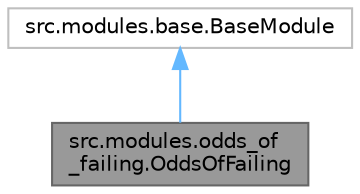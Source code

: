 digraph "src.modules.odds_of_failing.OddsOfFailing"
{
 // LATEX_PDF_SIZE
  bgcolor="transparent";
  edge [fontname=Helvetica,fontsize=10,labelfontname=Helvetica,labelfontsize=10];
  node [fontname=Helvetica,fontsize=10,shape=box,height=0.2,width=0.4];
  Node1 [id="Node000001",label="src.modules.odds_of\l_failing.OddsOfFailing",height=0.2,width=0.4,color="gray40", fillcolor="grey60", style="filled", fontcolor="black",tooltip=" "];
  Node2 -> Node1 [id="edge1_Node000001_Node000002",dir="back",color="steelblue1",style="solid",tooltip=" "];
  Node2 [id="Node000002",label="src.modules.base.BaseModule",height=0.2,width=0.4,color="grey75", fillcolor="white", style="filled",URL="$classsrc_1_1modules_1_1base_1_1_base_module.html",tooltip=" "];
}
